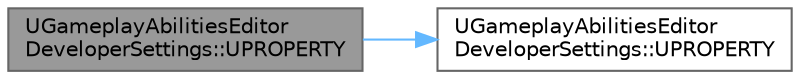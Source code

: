digraph "UGameplayAbilitiesEditorDeveloperSettings::UPROPERTY"
{
 // INTERACTIVE_SVG=YES
 // LATEX_PDF_SIZE
  bgcolor="transparent";
  edge [fontname=Helvetica,fontsize=10,labelfontname=Helvetica,labelfontsize=10];
  node [fontname=Helvetica,fontsize=10,shape=box,height=0.2,width=0.4];
  rankdir="LR";
  Node1 [id="Node000001",label="UGameplayAbilitiesEditor\lDeveloperSettings::UPROPERTY",height=0.2,width=0.4,color="gray40", fillcolor="grey60", style="filled", fontcolor="black",tooltip=" "];
  Node1 -> Node2 [id="edge1_Node000001_Node000002",color="steelblue1",style="solid",tooltip=" "];
  Node2 [id="Node000002",label="UGameplayAbilitiesEditor\lDeveloperSettings::UPROPERTY",height=0.2,width=0.4,color="grey40", fillcolor="white", style="filled",URL="$db/df9/classUGameplayAbilitiesEditorDeveloperSettings.html#ab08cc5e775cc54a2779c2f4e71366399",tooltip=" "];
}
